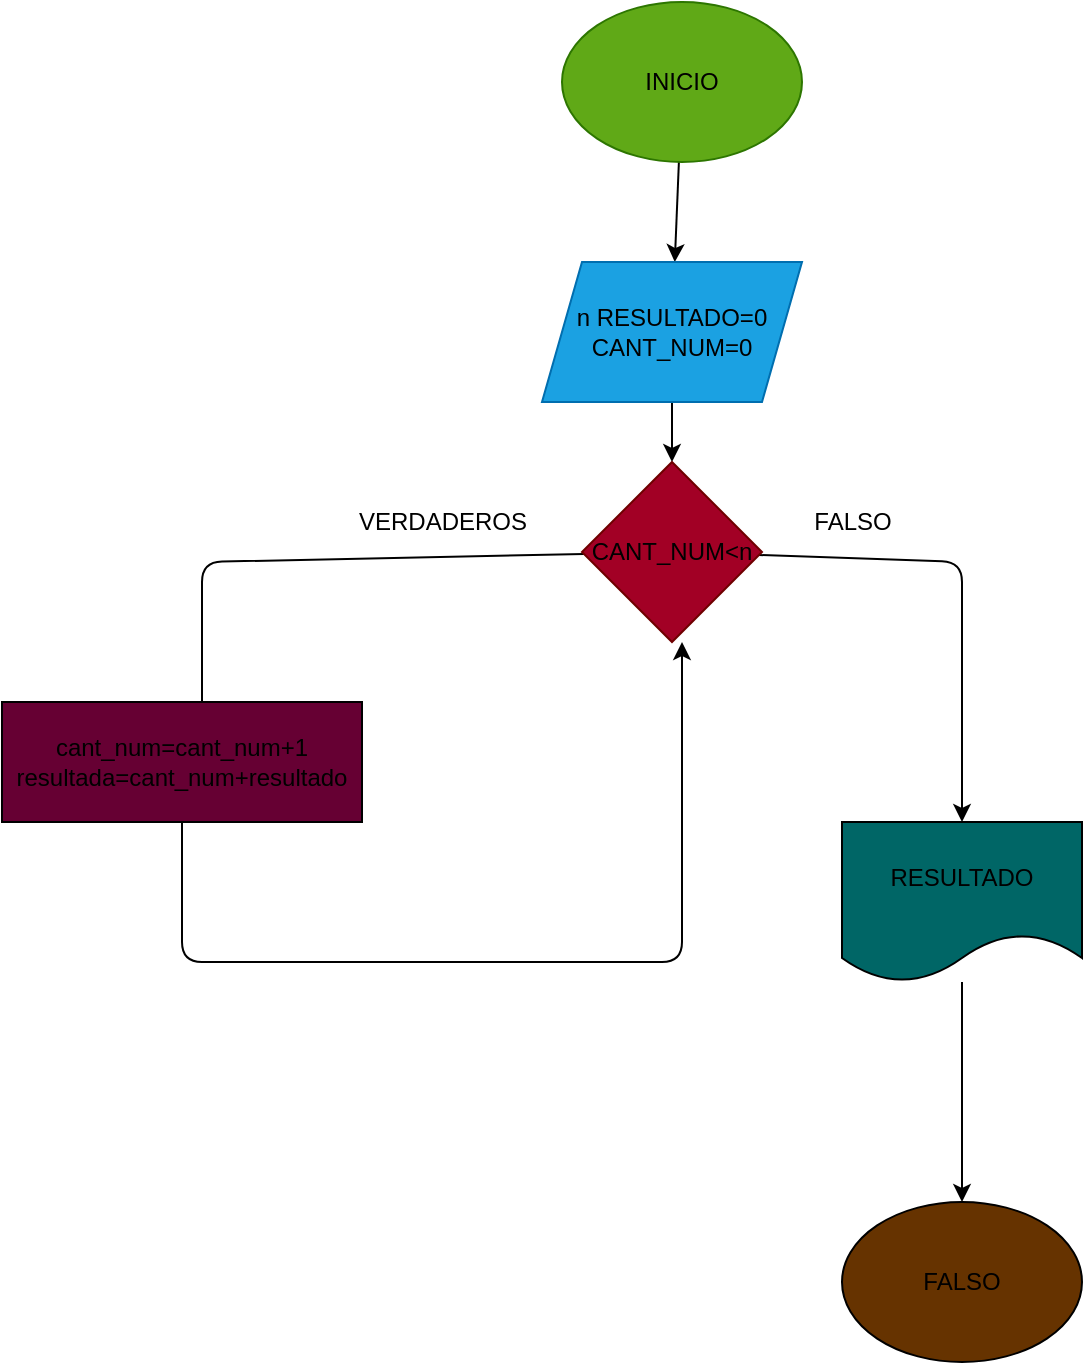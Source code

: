 <mxfile>
    <diagram id="zMDbHCYsuN2KE2_6iNYd" name="Page-1">
        <mxGraphModel dx="873" dy="594" grid="1" gridSize="10" guides="1" tooltips="1" connect="1" arrows="1" fold="1" page="1" pageScale="1" pageWidth="827" pageHeight="1169" math="0" shadow="0">
            <root>
                <mxCell id="0"/>
                <mxCell id="1" parent="0"/>
                <mxCell id="4" value="" style="edgeStyle=none;html=1;" edge="1" parent="1" source="2" target="3">
                    <mxGeometry relative="1" as="geometry"/>
                </mxCell>
                <mxCell id="2" value="&lt;font color=&quot;#000000&quot;&gt;INICIO&lt;/font&gt;" style="ellipse;whiteSpace=wrap;html=1;fillColor=#60a917;fontColor=#ffffff;strokeColor=#2D7600;" vertex="1" parent="1">
                    <mxGeometry x="320" y="50" width="120" height="80" as="geometry"/>
                </mxCell>
                <mxCell id="6" value="" style="edgeStyle=none;html=1;" edge="1" parent="1" source="3" target="5">
                    <mxGeometry relative="1" as="geometry"/>
                </mxCell>
                <mxCell id="3" value="&lt;font color=&quot;#000000&quot;&gt;n RESULTADO=0&lt;br&gt;CANT_NUM=0&lt;/font&gt;" style="shape=parallelogram;perimeter=parallelogramPerimeter;whiteSpace=wrap;html=1;fixedSize=1;fillColor=#1ba1e2;fontColor=#ffffff;strokeColor=#006EAF;" vertex="1" parent="1">
                    <mxGeometry x="310" y="180" width="130" height="70" as="geometry"/>
                </mxCell>
                <mxCell id="7" style="edgeStyle=none;html=1;" edge="1" parent="1" source="5">
                    <mxGeometry relative="1" as="geometry">
                        <mxPoint x="140" y="410" as="targetPoint"/>
                        <Array as="points">
                            <mxPoint x="140" y="330"/>
                        </Array>
                    </mxGeometry>
                </mxCell>
                <mxCell id="9" style="edgeStyle=none;html=1;" edge="1" parent="1" source="5">
                    <mxGeometry relative="1" as="geometry">
                        <mxPoint x="520" y="460" as="targetPoint"/>
                        <Array as="points">
                            <mxPoint x="520" y="330"/>
                        </Array>
                    </mxGeometry>
                </mxCell>
                <mxCell id="5" value="&lt;font color=&quot;#000000&quot;&gt;CANT_NUM&amp;lt;n&lt;/font&gt;" style="rhombus;whiteSpace=wrap;html=1;fillColor=#a20025;fontColor=#ffffff;strokeColor=#6F0000;" vertex="1" parent="1">
                    <mxGeometry x="330" y="280" width="90" height="90" as="geometry"/>
                </mxCell>
                <mxCell id="10" value="&lt;font color=&quot;#000000&quot;&gt;VERDADEROS&lt;/font&gt;" style="text;html=1;align=center;verticalAlign=middle;resizable=0;points=[];autosize=1;strokeColor=none;fillColor=none;" vertex="1" parent="1">
                    <mxGeometry x="210" y="300" width="100" height="20" as="geometry"/>
                </mxCell>
                <mxCell id="11" value="&lt;font color=&quot;#000000&quot;&gt;FALSO&lt;/font&gt;" style="text;html=1;align=center;verticalAlign=middle;resizable=0;points=[];autosize=1;strokeColor=none;fillColor=none;" vertex="1" parent="1">
                    <mxGeometry x="440" y="300" width="50" height="20" as="geometry"/>
                </mxCell>
                <mxCell id="14" style="edgeStyle=none;html=1;fontColor=#000000;" edge="1" parent="1" source="12">
                    <mxGeometry relative="1" as="geometry">
                        <mxPoint x="380" y="370" as="targetPoint"/>
                        <Array as="points">
                            <mxPoint x="130" y="530"/>
                            <mxPoint x="380" y="530"/>
                            <mxPoint x="380" y="440"/>
                            <mxPoint x="380" y="370"/>
                        </Array>
                    </mxGeometry>
                </mxCell>
                <mxCell id="12" value="cant_num=cant_num+1&lt;br&gt;resultada=cant_num+resultado" style="rounded=0;whiteSpace=wrap;html=1;fontColor=#000000;fillColor=#660033;" vertex="1" parent="1">
                    <mxGeometry x="40" y="400" width="180" height="60" as="geometry"/>
                </mxCell>
                <mxCell id="15" style="edgeStyle=none;html=1;fontColor=#000000;" edge="1" parent="1" source="13" target="16">
                    <mxGeometry relative="1" as="geometry">
                        <mxPoint x="520" y="690" as="targetPoint"/>
                    </mxGeometry>
                </mxCell>
                <mxCell id="13" value="RESULTADO" style="shape=document;whiteSpace=wrap;html=1;boundedLbl=1;fillColor=#006666;" vertex="1" parent="1">
                    <mxGeometry x="460" y="460" width="120" height="80" as="geometry"/>
                </mxCell>
                <mxCell id="16" value="FALSO" style="ellipse;whiteSpace=wrap;html=1;fontColor=#000000;fillColor=#663300;" vertex="1" parent="1">
                    <mxGeometry x="460" y="650" width="120" height="80" as="geometry"/>
                </mxCell>
            </root>
        </mxGraphModel>
    </diagram>
</mxfile>